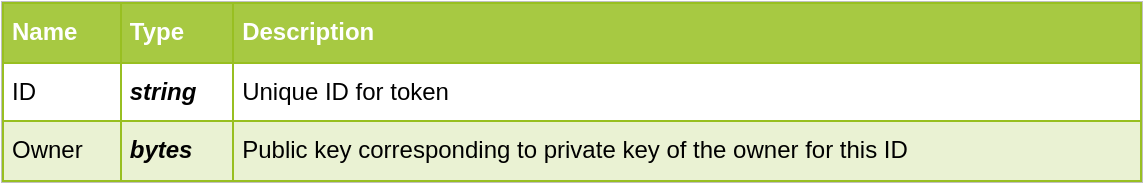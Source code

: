 <mxfile version="12.9.3" type="device"><diagram id="FduqnCX50OHDTqQ-hMSt" name="Page-1"><mxGraphModel dx="1102" dy="1000" grid="1" gridSize="10" guides="1" tooltips="1" connect="1" arrows="1" fold="1" page="1" pageScale="1" pageWidth="850" pageHeight="1100" math="0" shadow="0"><root><mxCell id="0"/><mxCell id="1" parent="0"/><mxCell id="vU60mbI8ItFm4-SQHd_H-1" value="&lt;table border=&quot;1&quot; width=&quot;100%&quot; cellpadding=&quot;4&quot; style=&quot;width: 100% ; height: 100% ; border-collapse: collapse&quot;&gt;&lt;tbody&gt;&lt;tr style=&quot;background-color: #a7c942 ; color: #ffffff ; border: 1px solid #98bf21&quot;&gt;&lt;th align=&quot;left&quot;&gt;Name&lt;/th&gt;&lt;th align=&quot;left&quot;&gt;Type&lt;/th&gt;&lt;th align=&quot;left&quot;&gt;Description&lt;/th&gt;&lt;/tr&gt;&lt;tr style=&quot;border: 1px solid #98bf21&quot;&gt;&lt;td&gt;ID&lt;/td&gt;&lt;td&gt;&lt;i&gt;&lt;b&gt;string&lt;/b&gt;&lt;/i&gt;&lt;/td&gt;&lt;td&gt;Unique ID for token&lt;/td&gt;&lt;/tr&gt;&lt;tr style=&quot;background-color: #eaf2d3 ; border: 1px solid #98bf21&quot;&gt;&lt;td&gt;Owner&lt;/td&gt;&lt;td&gt;&lt;i&gt;&lt;b&gt;bytes&lt;/b&gt;&lt;/i&gt;&lt;/td&gt;&lt;td&gt;Public key corresponding to private key of the owner for this ID&lt;/td&gt;&lt;/tr&gt;&lt;/tbody&gt;&lt;/table&gt;" style="text;html=1;strokeColor=#c0c0c0;fillColor=#ffffff;overflow=fill;rounded=0;" parent="1" vertex="1"><mxGeometry x="10" y="10" width="570" height="90" as="geometry"/></mxCell></root></mxGraphModel></diagram></mxfile>